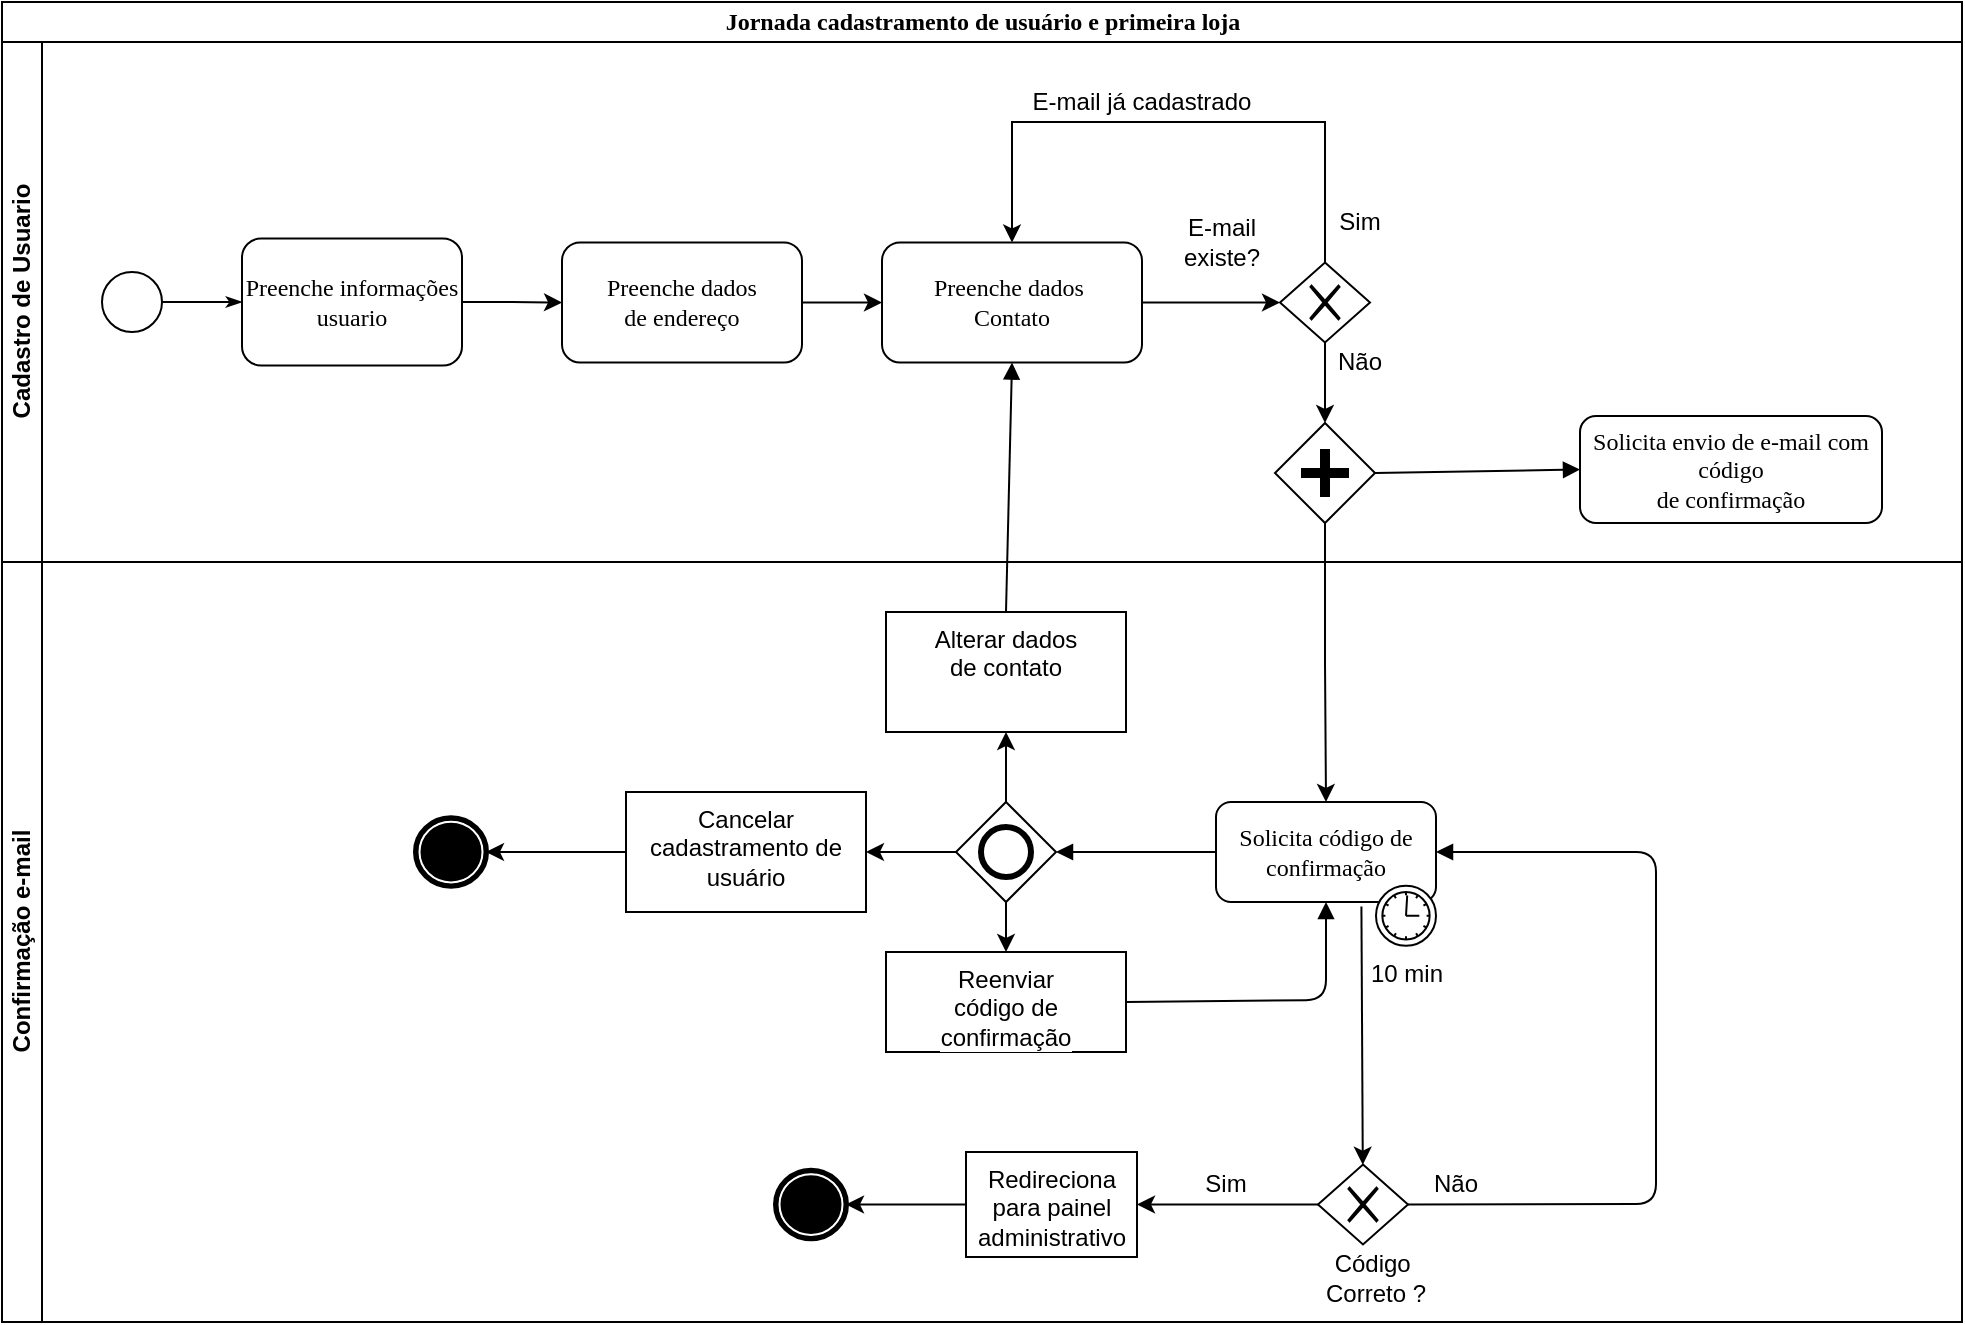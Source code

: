 <mxfile version="13.7.9" type="device"><diagram name="Page-1" id="c7488fd3-1785-93aa-aadb-54a6760d102a"><mxGraphModel dx="1092" dy="494" grid="1" gridSize="10" guides="1" tooltips="1" connect="1" arrows="1" fold="1" page="1" pageScale="1" pageWidth="1100" pageHeight="850" background="#ffffff" math="0" shadow="0"><root><mxCell id="0"/><mxCell id="1" parent="0"/><mxCell id="2b4e8129b02d487f-1" value="&lt;font style=&quot;font-size: 12px&quot;&gt;Jornada cadastramento de usuário e primeira loja&lt;/font&gt;" style="swimlane;html=1;childLayout=stackLayout;horizontal=1;startSize=20;horizontalStack=0;rounded=0;shadow=0;labelBackgroundColor=none;strokeWidth=1;fontFamily=Verdana;fontSize=8;align=center;" parent="1" vertex="1"><mxGeometry x="200" y="20" width="980" height="660" as="geometry"/></mxCell><mxCell id="BbJomgwy2SPPx7hX0F_K-22" value="" style="edgeStyle=orthogonalEdgeStyle;rounded=0;orthogonalLoop=1;jettySize=auto;html=1;exitX=0.5;exitY=1;exitDx=0;exitDy=0;entryX=0.5;entryY=0;entryDx=0;entryDy=0;" parent="2b4e8129b02d487f-1" source="BbJomgwy2SPPx7hX0F_K-23" target="BbJomgwy2SPPx7hX0F_K-25" edge="1"><mxGeometry relative="1" as="geometry"><mxPoint x="510" y="190" as="targetPoint"/></mxGeometry></mxCell><mxCell id="BbJomgwy2SPPx7hX0F_K-87" value="" style="endArrow=block;endFill=1;endSize=6;html=1;entryX=0.5;entryY=1;entryDx=0;entryDy=0;exitX=0.5;exitY=0;exitDx=0;exitDy=0;" parent="2b4e8129b02d487f-1" source="BbJomgwy2SPPx7hX0F_K-85" target="BbJomgwy2SPPx7hX0F_K-8" edge="1"><mxGeometry width="100" relative="1" as="geometry"><mxPoint x="545" y="190" as="sourcePoint"/><mxPoint x="620" y="250" as="targetPoint"/></mxGeometry></mxCell><mxCell id="2b4e8129b02d487f-2" value="Cadastro de Usuario" style="swimlane;html=1;startSize=20;horizontal=0;" parent="2b4e8129b02d487f-1" vertex="1"><mxGeometry y="20" width="980" height="260" as="geometry"><mxRectangle y="20" width="680" height="20" as="alternateBounds"/></mxGeometry></mxCell><mxCell id="2b4e8129b02d487f-18" style="edgeStyle=orthogonalEdgeStyle;rounded=0;html=1;labelBackgroundColor=none;startArrow=none;startFill=0;startSize=5;endArrow=classicThin;endFill=1;endSize=5;jettySize=auto;orthogonalLoop=1;strokeWidth=1;fontFamily=Verdana;fontSize=8" parent="2b4e8129b02d487f-2" source="2b4e8129b02d487f-5" target="2b4e8129b02d487f-6" edge="1"><mxGeometry relative="1" as="geometry"/></mxCell><mxCell id="BbJomgwy2SPPx7hX0F_K-108" value="E-mail já cadastrado" style="text;html=1;strokeColor=none;fillColor=none;align=center;verticalAlign=middle;whiteSpace=wrap;rounded=0;" parent="2b4e8129b02d487f-2" vertex="1"><mxGeometry x="500" y="20" width="140" height="20" as="geometry"/></mxCell><mxCell id="BbJomgwy2SPPx7hX0F_K-109" value="Sim" style="text;html=1;strokeColor=none;fillColor=none;align=center;verticalAlign=middle;whiteSpace=wrap;rounded=0;" parent="2b4e8129b02d487f-2" vertex="1"><mxGeometry x="659" y="80.25" width="40" height="20" as="geometry"/></mxCell><mxCell id="BbJomgwy2SPPx7hX0F_K-100" value="E-mail existe?" style="text;html=1;strokeColor=none;fillColor=none;align=center;verticalAlign=middle;whiteSpace=wrap;rounded=0;" parent="2b4e8129b02d487f-2" vertex="1"><mxGeometry x="590" y="90.25" width="40" height="20" as="geometry"/></mxCell><mxCell id="BbJomgwy2SPPx7hX0F_K-99" value="" style="shape=mxgraph.bpmn.shape;html=1;verticalLabelPosition=bottom;labelBackgroundColor=#ffffff;verticalAlign=top;align=center;perimeter=rhombusPerimeter;background=gateway;outlineConnect=0;outline=none;symbol=exclusiveGw;" parent="2b4e8129b02d487f-2" vertex="1"><mxGeometry x="639" y="110.25" width="45" height="40" as="geometry"/></mxCell><mxCell id="BbJomgwy2SPPx7hX0F_K-8" value="&lt;font style=&quot;font-size: 12px&quot;&gt;Preenche dados&amp;nbsp;&lt;br&gt;Contato&lt;/font&gt;" style="rounded=1;whiteSpace=wrap;html=1;shadow=0;labelBackgroundColor=none;strokeWidth=1;fontFamily=Verdana;fontSize=8;align=center;" parent="2b4e8129b02d487f-2" vertex="1"><mxGeometry x="440" y="100.25" width="130" height="60" as="geometry"/></mxCell><mxCell id="BbJomgwy2SPPx7hX0F_K-5" value="&lt;font style=&quot;font-size: 12px&quot;&gt;Preenche dados&lt;br&gt;de endereço&lt;/font&gt;" style="rounded=1;whiteSpace=wrap;html=1;shadow=0;labelBackgroundColor=none;strokeWidth=1;fontFamily=Verdana;fontSize=8;align=center;" parent="2b4e8129b02d487f-2" vertex="1"><mxGeometry x="280" y="100.25" width="120" height="60" as="geometry"/></mxCell><mxCell id="2b4e8129b02d487f-5" value="" style="ellipse;whiteSpace=wrap;html=1;rounded=0;shadow=0;labelBackgroundColor=none;strokeWidth=1;fontFamily=Verdana;fontSize=8;align=center;" parent="2b4e8129b02d487f-2" vertex="1"><mxGeometry x="50" y="115" width="30" height="30" as="geometry"/></mxCell><mxCell id="2b4e8129b02d487f-6" value="&lt;font style=&quot;font-size: 12px&quot;&gt;Preenche informações&lt;br&gt;usuario&lt;/font&gt;" style="rounded=1;whiteSpace=wrap;html=1;shadow=0;labelBackgroundColor=none;strokeWidth=1;fontFamily=Verdana;fontSize=8;align=center;" parent="2b4e8129b02d487f-2" vertex="1"><mxGeometry x="120" y="98.25" width="110" height="63.5" as="geometry"/></mxCell><mxCell id="BbJomgwy2SPPx7hX0F_K-3" value="" style="edgeStyle=orthogonalEdgeStyle;rounded=0;orthogonalLoop=1;jettySize=auto;html=1;entryX=0;entryY=0.5;entryDx=0;entryDy=0;" parent="2b4e8129b02d487f-2" source="2b4e8129b02d487f-6" target="BbJomgwy2SPPx7hX0F_K-5" edge="1"><mxGeometry relative="1" as="geometry"><mxPoint x="245" y="116.75" as="targetPoint"/></mxGeometry></mxCell><mxCell id="BbJomgwy2SPPx7hX0F_K-10" value="" style="endArrow=classic;html=1;exitX=1;exitY=0.5;exitDx=0;exitDy=0;entryX=0;entryY=0.5;entryDx=0;entryDy=0;" parent="2b4e8129b02d487f-2" source="BbJomgwy2SPPx7hX0F_K-5" target="BbJomgwy2SPPx7hX0F_K-8" edge="1"><mxGeometry width="50" height="50" relative="1" as="geometry"><mxPoint x="460" y="140" as="sourcePoint"/><mxPoint x="300" y="201.75" as="targetPoint"/></mxGeometry></mxCell><mxCell id="BbJomgwy2SPPx7hX0F_K-20" value="" style="edgeStyle=orthogonalEdgeStyle;rounded=0;orthogonalLoop=1;jettySize=auto;html=1;entryX=0;entryY=0.5;entryDx=0;entryDy=0;" parent="2b4e8129b02d487f-2" source="BbJomgwy2SPPx7hX0F_K-8" target="BbJomgwy2SPPx7hX0F_K-99" edge="1"><mxGeometry relative="1" as="geometry"><mxPoint x="610" y="60" as="targetPoint"/></mxGeometry></mxCell><mxCell id="BbJomgwy2SPPx7hX0F_K-24" value="" style="endArrow=block;endFill=1;endSize=6;html=1;exitX=1;exitY=0.5;exitDx=0;exitDy=0;entryX=0;entryY=0.5;entryDx=0;entryDy=0;" parent="2b4e8129b02d487f-2" source="BbJomgwy2SPPx7hX0F_K-23" target="BbJomgwy2SPPx7hX0F_K-19" edge="1"><mxGeometry width="100" relative="1" as="geometry"><mxPoint x="659" y="293.5" as="sourcePoint"/><mxPoint x="759" y="293.5" as="targetPoint"/></mxGeometry></mxCell><mxCell id="BbJomgwy2SPPx7hX0F_K-110" value="Não" style="text;html=1;strokeColor=none;fillColor=none;align=center;verticalAlign=middle;whiteSpace=wrap;rounded=0;" parent="2b4e8129b02d487f-2" vertex="1"><mxGeometry x="659" y="150.25" width="40" height="20" as="geometry"/></mxCell><mxCell id="BbJomgwy2SPPx7hX0F_K-19" value="&lt;font style=&quot;font-size: 12px&quot;&gt;Solicita envio de e-mail com código&lt;br&gt;de confirmação&lt;/font&gt;" style="whiteSpace=wrap;html=1;rounded=1;shadow=0;fontFamily=Verdana;fontSize=8;strokeWidth=1;" parent="2b4e8129b02d487f-2" vertex="1"><mxGeometry x="789" y="187" width="151" height="53.5" as="geometry"/></mxCell><mxCell id="BbJomgwy2SPPx7hX0F_K-106" value="" style="edgeStyle=orthogonalEdgeStyle;rounded=0;orthogonalLoop=1;jettySize=auto;html=1;entryX=0.5;entryY=0;entryDx=0;entryDy=0;" parent="2b4e8129b02d487f-2" source="BbJomgwy2SPPx7hX0F_K-99" target="BbJomgwy2SPPx7hX0F_K-23" edge="1"><mxGeometry relative="1" as="geometry"><mxPoint x="661.471" y="170" as="targetPoint"/></mxGeometry></mxCell><mxCell id="BbJomgwy2SPPx7hX0F_K-104" value="" style="edgeStyle=orthogonalEdgeStyle;rounded=0;orthogonalLoop=1;jettySize=auto;html=1;entryX=0.5;entryY=0;entryDx=0;entryDy=0;exitX=0.5;exitY=0;exitDx=0;exitDy=0;" parent="2b4e8129b02d487f-2" source="BbJomgwy2SPPx7hX0F_K-99" target="BbJomgwy2SPPx7hX0F_K-8" edge="1"><mxGeometry relative="1" as="geometry"><mxPoint x="642.471" y="90" as="targetPoint"/><Array as="points"><mxPoint x="662" y="40"/><mxPoint x="505" y="40"/></Array></mxGeometry></mxCell><mxCell id="BbJomgwy2SPPx7hX0F_K-23" value="" style="shape=mxgraph.bpmn.shape;html=1;verticalLabelPosition=bottom;labelBackgroundColor=#ffffff;verticalAlign=top;align=center;perimeter=rhombusPerimeter;background=gateway;outlineConnect=0;outline=none;symbol=parallelGw;" parent="2b4e8129b02d487f-2" vertex="1"><mxGeometry x="636.5" y="190.5" width="50" height="50" as="geometry"/></mxCell><mxCell id="2b4e8129b02d487f-4" value="Confirmação e-mail" style="swimlane;html=1;startSize=20;horizontal=0;" parent="2b4e8129b02d487f-1" vertex="1"><mxGeometry y="280" width="980" height="380" as="geometry"><mxRectangle y="230" width="1040" height="20" as="alternateBounds"/></mxGeometry></mxCell><mxCell id="BbJomgwy2SPPx7hX0F_K-47" value="" style="endArrow=classic;html=1;exitX=0.661;exitY=1.045;exitDx=0;exitDy=0;exitPerimeter=0;" parent="2b4e8129b02d487f-4" source="BbJomgwy2SPPx7hX0F_K-25" target="BbJomgwy2SPPx7hX0F_K-29" edge="1"><mxGeometry width="50" height="50" relative="1" as="geometry"><mxPoint x="612" y="95" as="sourcePoint"/><mxPoint x="662" y="45" as="targetPoint"/></mxGeometry></mxCell><mxCell id="BbJomgwy2SPPx7hX0F_K-60" value="" style="endArrow=block;endFill=1;endSize=6;html=1;exitX=1;exitY=0.5;exitDx=0;exitDy=0;entryX=1;entryY=0.5;entryDx=0;entryDy=0;" parent="2b4e8129b02d487f-4" source="BbJomgwy2SPPx7hX0F_K-29" target="BbJomgwy2SPPx7hX0F_K-25" edge="1"><mxGeometry width="100" relative="1" as="geometry"><mxPoint x="687" y="269" as="sourcePoint"/><mxPoint x="787" y="268.75" as="targetPoint"/><Array as="points"><mxPoint x="827" y="321"/><mxPoint x="827" y="145"/></Array></mxGeometry></mxCell><mxCell id="BbJomgwy2SPPx7hX0F_K-85" value="Alterar dados&lt;br&gt;de contato" style="whiteSpace=wrap;html=1;verticalAlign=top;labelBackgroundColor=#ffffff;" parent="2b4e8129b02d487f-4" vertex="1"><mxGeometry x="442" y="25" width="120" height="60" as="geometry"/></mxCell><mxCell id="BbJomgwy2SPPx7hX0F_K-45" value="" style="edgeStyle=orthogonalEdgeStyle;rounded=0;orthogonalLoop=1;jettySize=auto;html=1;" parent="2b4e8129b02d487f-4" source="BbJomgwy2SPPx7hX0F_K-29" target="BbJomgwy2SPPx7hX0F_K-44" edge="1"><mxGeometry relative="1" as="geometry"/></mxCell><mxCell id="BbJomgwy2SPPx7hX0F_K-54" value="" style="endArrow=classic;html=1;exitX=0;exitY=0.5;exitDx=0;exitDy=0;entryX=1;entryY=0.5;entryDx=0;entryDy=0;" parent="2b4e8129b02d487f-4" source="BbJomgwy2SPPx7hX0F_K-44" target="BbJomgwy2SPPx7hX0F_K-53" edge="1"><mxGeometry width="50" height="50" relative="1" as="geometry"><mxPoint x="612" y="147.5" as="sourcePoint"/><mxPoint x="662" y="97.5" as="targetPoint"/></mxGeometry></mxCell><mxCell id="BbJomgwy2SPPx7hX0F_K-96" value="" style="endArrow=block;endFill=1;endSize=6;html=1;exitX=1;exitY=0.5;exitDx=0;exitDy=0;entryX=0.5;entryY=1;entryDx=0;entryDy=0;" parent="2b4e8129b02d487f-4" source="BbJomgwy2SPPx7hX0F_K-93" target="BbJomgwy2SPPx7hX0F_K-25" edge="1"><mxGeometry width="100" relative="1" as="geometry"><mxPoint x="577" y="235" as="sourcePoint"/><mxPoint x="662" y="219.41" as="targetPoint"/><Array as="points"><mxPoint x="662" y="219"/></Array></mxGeometry></mxCell><mxCell id="BbJomgwy2SPPx7hX0F_K-75" value="" style="endArrow=block;endFill=1;endSize=6;html=1;exitX=0;exitY=0.5;exitDx=0;exitDy=0;entryX=1;entryY=0.5;entryDx=0;entryDy=0;" parent="2b4e8129b02d487f-4" source="BbJomgwy2SPPx7hX0F_K-25" target="BbJomgwy2SPPx7hX0F_K-74" edge="1"><mxGeometry width="100" relative="1" as="geometry"><mxPoint x="427" y="180" as="sourcePoint"/><mxPoint x="527" y="180" as="targetPoint"/></mxGeometry></mxCell><mxCell id="BbJomgwy2SPPx7hX0F_K-86" value="" style="edgeStyle=orthogonalEdgeStyle;rounded=0;orthogonalLoop=1;jettySize=auto;html=1;" parent="2b4e8129b02d487f-4" source="BbJomgwy2SPPx7hX0F_K-74" target="BbJomgwy2SPPx7hX0F_K-85" edge="1"><mxGeometry relative="1" as="geometry"/></mxCell><mxCell id="BbJomgwy2SPPx7hX0F_K-94" value="" style="edgeStyle=orthogonalEdgeStyle;rounded=0;orthogonalLoop=1;jettySize=auto;html=1;" parent="2b4e8129b02d487f-4" source="BbJomgwy2SPPx7hX0F_K-74" target="BbJomgwy2SPPx7hX0F_K-93" edge="1"><mxGeometry relative="1" as="geometry"/></mxCell><mxCell id="BbJomgwy2SPPx7hX0F_K-89" value="" style="edgeStyle=orthogonalEdgeStyle;rounded=0;orthogonalLoop=1;jettySize=auto;html=1;" parent="2b4e8129b02d487f-4" source="BbJomgwy2SPPx7hX0F_K-74" target="BbJomgwy2SPPx7hX0F_K-88" edge="1"><mxGeometry relative="1" as="geometry"/></mxCell><mxCell id="BbJomgwy2SPPx7hX0F_K-92" value="" style="endArrow=classic;html=1;exitX=0;exitY=0.5;exitDx=0;exitDy=0;entryX=1;entryY=0.5;entryDx=0;entryDy=0;" parent="2b4e8129b02d487f-4" source="BbJomgwy2SPPx7hX0F_K-88" target="BbJomgwy2SPPx7hX0F_K-98" edge="1"><mxGeometry width="50" height="50" relative="1" as="geometry"><mxPoint x="307" y="144.41" as="sourcePoint"/><mxPoint x="247.0" y="145" as="targetPoint"/></mxGeometry></mxCell><mxCell id="BbJomgwy2SPPx7hX0F_K-88" value="Cancelar&lt;br&gt;cadastramento de usuário" style="whiteSpace=wrap;html=1;verticalAlign=top;labelBackgroundColor=#ffffff;" parent="2b4e8129b02d487f-4" vertex="1"><mxGeometry x="312" y="115" width="120" height="60" as="geometry"/></mxCell><mxCell id="BbJomgwy2SPPx7hX0F_K-74" value="" style="shape=mxgraph.bpmn.shape;html=1;verticalLabelPosition=bottom;labelBackgroundColor=#ffffff;verticalAlign=top;align=center;perimeter=rhombusPerimeter;background=gateway;outlineConnect=0;outline=end;symbol=general;" parent="2b4e8129b02d487f-4" vertex="1"><mxGeometry x="477" y="120" width="50" height="50" as="geometry"/></mxCell><mxCell id="BbJomgwy2SPPx7hX0F_K-25" value="&lt;span style=&quot;font-family: &amp;#34;verdana&amp;#34;&quot;&gt;&lt;font style=&quot;font-size: 12px&quot;&gt;Solicita código de confirmação&lt;/font&gt;&lt;/span&gt;" style="html=1;whiteSpace=wrap;rounded=1;dropTarget=0;" parent="2b4e8129b02d487f-4" vertex="1"><mxGeometry x="607" y="120" width="110" height="50" as="geometry"/></mxCell><mxCell id="BbJomgwy2SPPx7hX0F_K-26" value="10 min" style="shape=mxgraph.bpmn.timer_start;perimeter=ellipsePerimeter;html=1;verticalLabelPosition=bottom;verticalAlign=top;outlineConnect=0;" parent="2b4e8129b02d487f-4" vertex="1"><mxGeometry x="1" y="1" width="30" height="30" relative="1" as="geometry"><mxPoint x="-293" y="-218.12" as="offset"/></mxGeometry></mxCell><mxCell id="BbJomgwy2SPPx7hX0F_K-29" value="" style="shape=mxgraph.bpmn.shape;html=1;verticalLabelPosition=bottom;labelBackgroundColor=#ffffff;verticalAlign=top;align=center;perimeter=rhombusPerimeter;background=gateway;outlineConnect=0;outline=none;symbol=exclusiveGw;" parent="2b4e8129b02d487f-4" vertex="1"><mxGeometry x="658" y="301.25" width="45" height="40" as="geometry"/></mxCell><mxCell id="BbJomgwy2SPPx7hX0F_K-53" value="" style="shape=mxgraph.bpmn.shape;html=1;verticalLabelPosition=bottom;labelBackgroundColor=#ffffff;verticalAlign=top;align=center;perimeter=ellipsePerimeter;outlineConnect=0;outline=end;symbol=terminate;" parent="2b4e8129b02d487f-4" vertex="1"><mxGeometry x="387" y="304.38" width="35" height="33.75" as="geometry"/></mxCell><mxCell id="BbJomgwy2SPPx7hX0F_K-44" value="Redireciona para painel administrativo" style="whiteSpace=wrap;html=1;verticalAlign=top;labelBackgroundColor=#ffffff;" parent="2b4e8129b02d487f-4" vertex="1"><mxGeometry x="482" y="295" width="85.5" height="52.5" as="geometry"/></mxCell><mxCell id="BbJomgwy2SPPx7hX0F_K-73" value="Não" style="text;html=1;strokeColor=none;fillColor=none;align=center;verticalAlign=middle;whiteSpace=wrap;rounded=0;" parent="2b4e8129b02d487f-4" vertex="1"><mxGeometry x="707" y="301.25" width="40" height="20" as="geometry"/></mxCell><mxCell id="BbJomgwy2SPPx7hX0F_K-55" value="Sim" style="text;html=1;strokeColor=none;fillColor=none;align=center;verticalAlign=middle;whiteSpace=wrap;rounded=0;" parent="2b4e8129b02d487f-4" vertex="1"><mxGeometry x="592" y="301.25" width="40" height="20" as="geometry"/></mxCell><mxCell id="BbJomgwy2SPPx7hX0F_K-93" value="Reenviar&lt;br&gt;código de&lt;br&gt;confirmação" style="whiteSpace=wrap;html=1;verticalAlign=top;labelBackgroundColor=#ffffff;" parent="2b4e8129b02d487f-4" vertex="1"><mxGeometry x="442" y="195" width="120" height="50" as="geometry"/></mxCell><mxCell id="BbJomgwy2SPPx7hX0F_K-98" value="" style="shape=mxgraph.bpmn.shape;html=1;verticalLabelPosition=bottom;labelBackgroundColor=#ffffff;verticalAlign=top;align=center;perimeter=ellipsePerimeter;outlineConnect=0;outline=end;symbol=terminate;" parent="2b4e8129b02d487f-4" vertex="1"><mxGeometry x="207" y="128.13" width="35" height="33.75" as="geometry"/></mxCell><mxCell id="BbJomgwy2SPPx7hX0F_K-33" value="Código&amp;nbsp;&lt;br&gt;Correto ?" style="text;html=1;strokeColor=none;fillColor=none;align=center;verticalAlign=middle;whiteSpace=wrap;rounded=0;" parent="2b4e8129b02d487f-4" vertex="1"><mxGeometry x="657" y="347.5" width="60" height="20" as="geometry"/></mxCell></root></mxGraphModel></diagram></mxfile>